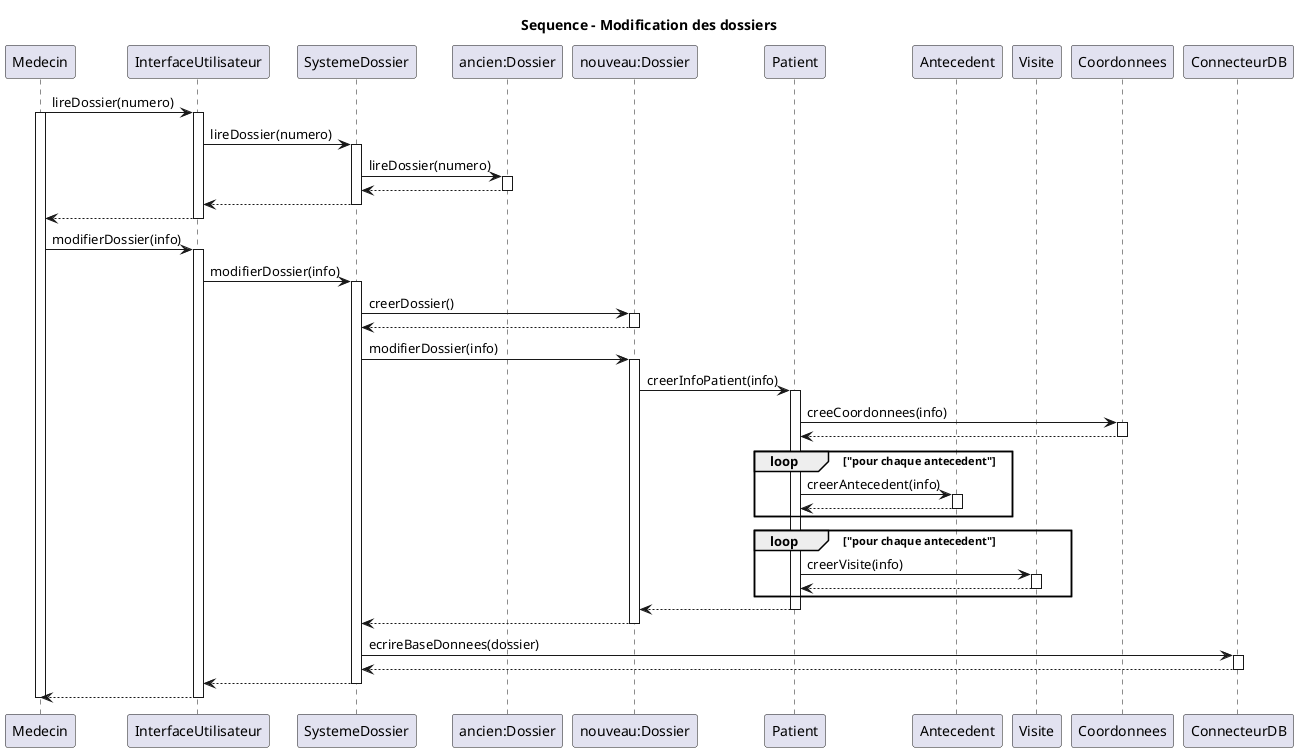 @startuml sequenceModificationPatient

title Sequence - Modification des dossiers

participant Medecin as M
participant InterfaceUtilisateur as U
participant SystemeDossier as S
participant "ancien:Dossier" as D
participant "nouveau:Dossier" as D2
participant Patient as P
participant Antecedent as A
participant Visite as V
participant Coordonnees as C
participant ConnecteurDB as DB


M -> U: lireDossier(numero)
activate M
activate U
U -> S: lireDossier(numero)
activate S
S -> D: lireDossier(numero)
activate D
D --> S
deactivate D
S --> U
deactivate S
U --> M
deactivate U
M -> U: modifierDossier(info)
activate U
U -> S: modifierDossier(info)
activate S
S -> D2: creerDossier()
activate D2
D2 --> S
deactivate D2
S -> D2: modifierDossier(info)
activate D2
D2 -> P: creerInfoPatient(info)
activate P
P -> C: creeCoordonnees(info)
activate C
C --> P
deactivate C

loop "pour chaque antecedent"
  P -> A: creerAntecedent(info)
  activate A
  A --> P
  deactivate A
end loop

loop "pour chaque antecedent"
  P -> V: creerVisite(info)
  activate V
  V --> P
  deactivate V
end loop

P --> D2
deactivate P
D2 --> S
deactivate D2
S -> DB: ecrireBaseDonnees(dossier)
activate DB
DB --> S
deactivate DB
S --> U
deactivate S
U --> M
deactivate U
deactivate M

@enduml
